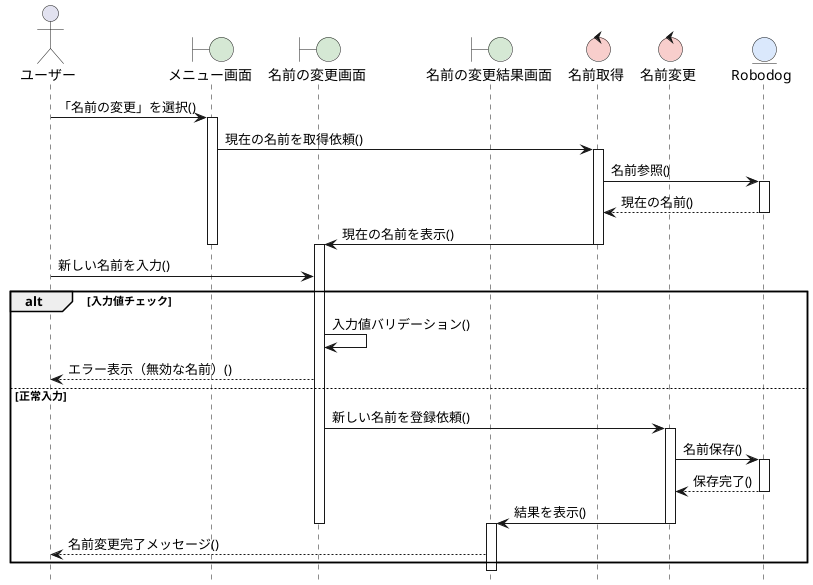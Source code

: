 @startuml
hide footbox
skinparam boundaryBackgroundColor #D5E8D4
skinparam controlBackgroundColor  #F8CECC
skinparam entityBackgroundColor   #DAE8FC

actor ユーザー as A
boundary メニュー画面 as B1
boundary 名前の変更画面 as B2
boundary 名前の変更結果画面 as B3
control 名前取得 as C1
control 名前変更 as C2
entity Robodog as E

A -> B1: 「名前の変更」を選択()
activate B1

B1 -> C1: 現在の名前を取得依頼()
activate C1
C1 -> E: 名前参照()
activate E
E --> C1: 現在の名前()
deactivate E
C1 -> B2: 現在の名前を表示()
deactivate C1
deactivate B1
activate B2

A -> B2: 新しい名前を入力()

alt 入力値チェック
    B2 -> B2: 入力値バリデーション()
    B2 --> A: エラー表示（無効な名前）()
else 正常入力
    B2 -> C2: 新しい名前を登録依頼()
    activate C2
    C2 -> E: 名前保存()
    activate E
    E --> C2: 保存完了()
    deactivate E
    C2 -> B3: 結果を表示()
    deactivate C2
    deactivate B2
    activate B3
    B3 --> A: 名前変更完了メッセージ()
end

@enduml